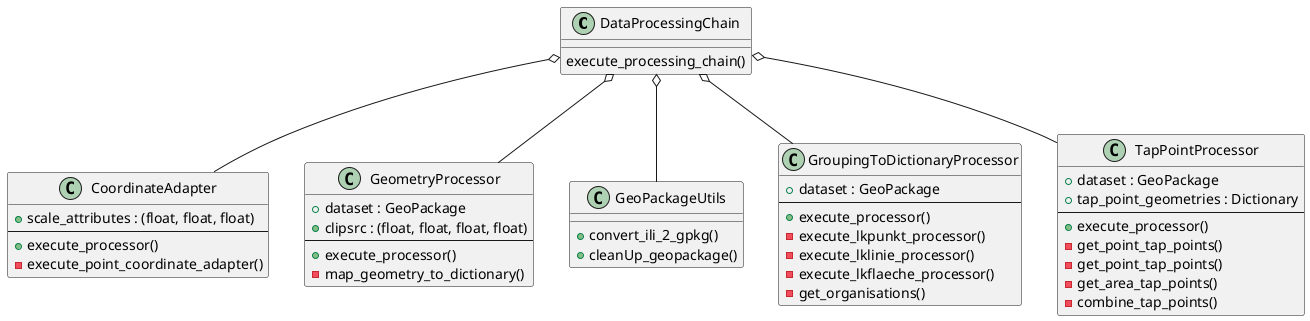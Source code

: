 @startuml
'https://plantuml.com/class-diagram

DataProcessingChain o-- CoordinateAdapter
DataProcessingChain o-- GeometryProcessor
DataProcessingChain o-- GeoPackageUtils
DataProcessingChain o-- GroupingToDictionaryProcessor
DataProcessingChain o-- TapPointProcessor

class CoordinateAdapter{
    +scale_attributes : (float, float, float)
    --
    +execute_processor()
    -execute_point_coordinate_adapter()
}
class DataProcessingChain{
    execute_processing_chain()
}
class GeometryProcessor{
    +dataset : GeoPackage
    +clipsrc : (float, float, float, float)
    --
    +execute_processor()
    -map_geometry_to_dictionary()
}
class GeoPackageUtils{
    +convert_ili_2_gpkg()
    +cleanUp_geopackage()
}
class GroupingToDictionaryProcessor{
    +dataset : GeoPackage
    --
    +execute_processor()
    -execute_lkpunkt_processor()
    -execute_lklinie_processor()
    -execute_lkflaeche_processor()
    -get_organisations()
}
class TapPointProcessor{
    +dataset : GeoPackage
    +tap_point_geometries : Dictionary
    --
    +execute_processor()
    -get_point_tap_points()
    -get_point_tap_points()
    -get_area_tap_points()
    -combine_tap_points()
}


@enduml